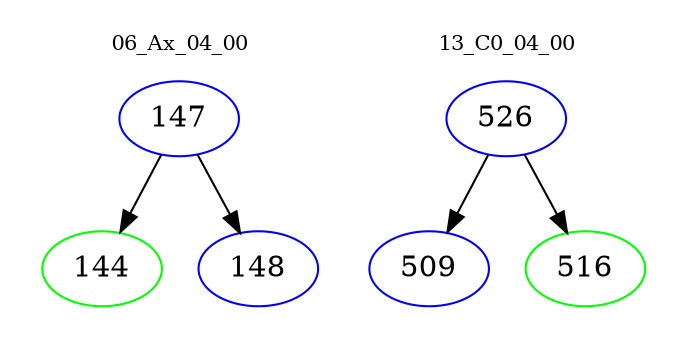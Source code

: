 digraph{
subgraph cluster_0 {
color = white
label = "06_Ax_04_00";
fontsize=10;
T0_147 [label="147", color="blue"]
T0_147 -> T0_144 [color="black"]
T0_144 [label="144", color="green"]
T0_147 -> T0_148 [color="black"]
T0_148 [label="148", color="blue"]
}
subgraph cluster_1 {
color = white
label = "13_C0_04_00";
fontsize=10;
T1_526 [label="526", color="blue"]
T1_526 -> T1_509 [color="black"]
T1_509 [label="509", color="blue"]
T1_526 -> T1_516 [color="black"]
T1_516 [label="516", color="green"]
}
}
